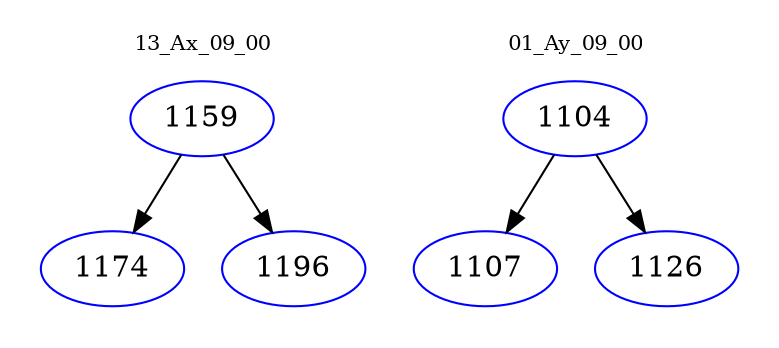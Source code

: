 digraph{
subgraph cluster_0 {
color = white
label = "13_Ax_09_00";
fontsize=10;
T0_1159 [label="1159", color="blue"]
T0_1159 -> T0_1174 [color="black"]
T0_1174 [label="1174", color="blue"]
T0_1159 -> T0_1196 [color="black"]
T0_1196 [label="1196", color="blue"]
}
subgraph cluster_1 {
color = white
label = "01_Ay_09_00";
fontsize=10;
T1_1104 [label="1104", color="blue"]
T1_1104 -> T1_1107 [color="black"]
T1_1107 [label="1107", color="blue"]
T1_1104 -> T1_1126 [color="black"]
T1_1126 [label="1126", color="blue"]
}
}
